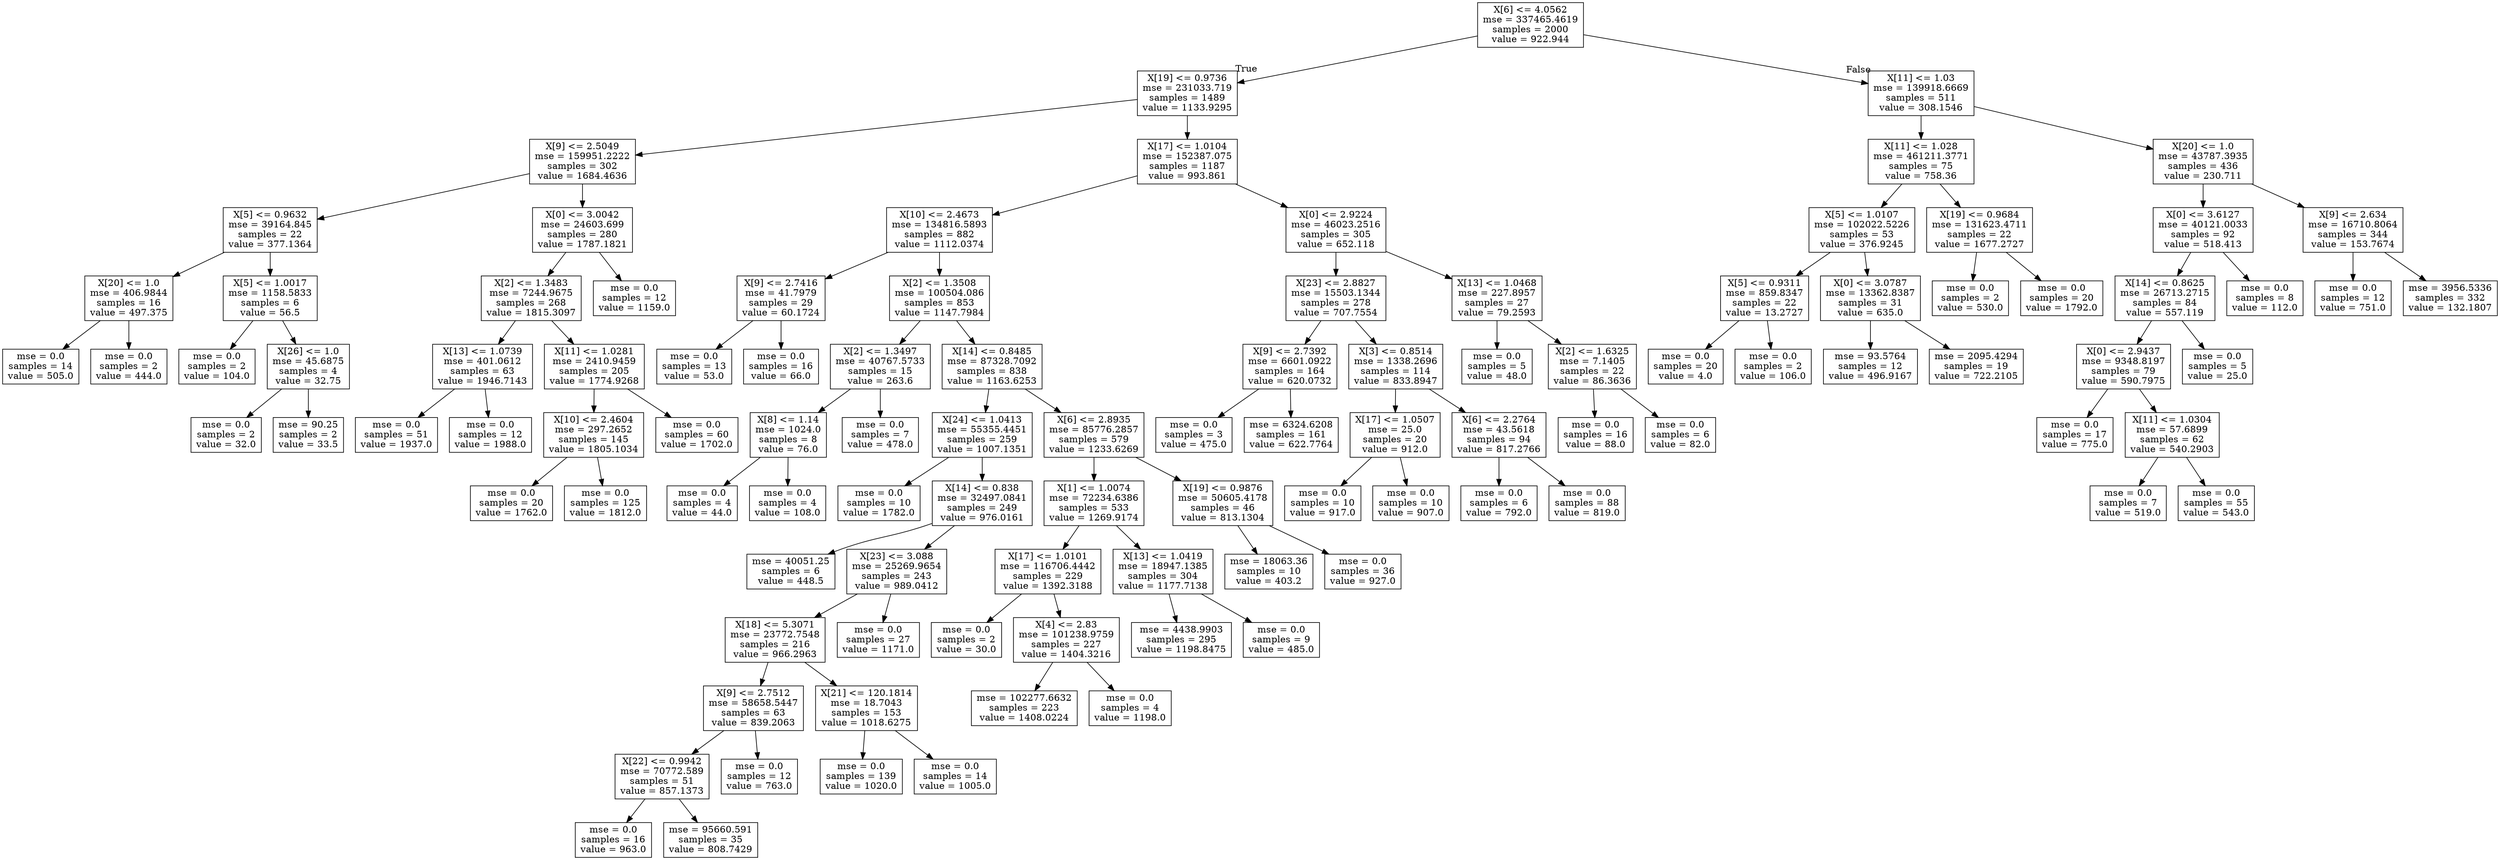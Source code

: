 digraph Tree {
node [shape=box] ;
0 [label="X[6] <= 4.0562\nmse = 337465.4619\nsamples = 2000\nvalue = 922.944"] ;
1 [label="X[19] <= 0.9736\nmse = 231033.719\nsamples = 1489\nvalue = 1133.9295"] ;
0 -> 1 [labeldistance=2.5, labelangle=45, headlabel="True"] ;
2 [label="X[9] <= 2.5049\nmse = 159951.2222\nsamples = 302\nvalue = 1684.4636"] ;
1 -> 2 ;
3 [label="X[5] <= 0.9632\nmse = 39164.845\nsamples = 22\nvalue = 377.1364"] ;
2 -> 3 ;
4 [label="X[20] <= 1.0\nmse = 406.9844\nsamples = 16\nvalue = 497.375"] ;
3 -> 4 ;
5 [label="mse = 0.0\nsamples = 14\nvalue = 505.0"] ;
4 -> 5 ;
6 [label="mse = 0.0\nsamples = 2\nvalue = 444.0"] ;
4 -> 6 ;
7 [label="X[5] <= 1.0017\nmse = 1158.5833\nsamples = 6\nvalue = 56.5"] ;
3 -> 7 ;
8 [label="mse = 0.0\nsamples = 2\nvalue = 104.0"] ;
7 -> 8 ;
9 [label="X[26] <= 1.0\nmse = 45.6875\nsamples = 4\nvalue = 32.75"] ;
7 -> 9 ;
10 [label="mse = 0.0\nsamples = 2\nvalue = 32.0"] ;
9 -> 10 ;
11 [label="mse = 90.25\nsamples = 2\nvalue = 33.5"] ;
9 -> 11 ;
12 [label="X[0] <= 3.0042\nmse = 24603.699\nsamples = 280\nvalue = 1787.1821"] ;
2 -> 12 ;
13 [label="X[2] <= 1.3483\nmse = 7244.9675\nsamples = 268\nvalue = 1815.3097"] ;
12 -> 13 ;
14 [label="X[13] <= 1.0739\nmse = 401.0612\nsamples = 63\nvalue = 1946.7143"] ;
13 -> 14 ;
15 [label="mse = 0.0\nsamples = 51\nvalue = 1937.0"] ;
14 -> 15 ;
16 [label="mse = 0.0\nsamples = 12\nvalue = 1988.0"] ;
14 -> 16 ;
17 [label="X[11] <= 1.0281\nmse = 2410.9459\nsamples = 205\nvalue = 1774.9268"] ;
13 -> 17 ;
18 [label="X[10] <= 2.4604\nmse = 297.2652\nsamples = 145\nvalue = 1805.1034"] ;
17 -> 18 ;
19 [label="mse = 0.0\nsamples = 20\nvalue = 1762.0"] ;
18 -> 19 ;
20 [label="mse = 0.0\nsamples = 125\nvalue = 1812.0"] ;
18 -> 20 ;
21 [label="mse = 0.0\nsamples = 60\nvalue = 1702.0"] ;
17 -> 21 ;
22 [label="mse = 0.0\nsamples = 12\nvalue = 1159.0"] ;
12 -> 22 ;
23 [label="X[17] <= 1.0104\nmse = 152387.075\nsamples = 1187\nvalue = 993.861"] ;
1 -> 23 ;
24 [label="X[10] <= 2.4673\nmse = 134816.5893\nsamples = 882\nvalue = 1112.0374"] ;
23 -> 24 ;
25 [label="X[9] <= 2.7416\nmse = 41.7979\nsamples = 29\nvalue = 60.1724"] ;
24 -> 25 ;
26 [label="mse = 0.0\nsamples = 13\nvalue = 53.0"] ;
25 -> 26 ;
27 [label="mse = 0.0\nsamples = 16\nvalue = 66.0"] ;
25 -> 27 ;
28 [label="X[2] <= 1.3508\nmse = 100504.086\nsamples = 853\nvalue = 1147.7984"] ;
24 -> 28 ;
29 [label="X[2] <= 1.3497\nmse = 40767.5733\nsamples = 15\nvalue = 263.6"] ;
28 -> 29 ;
30 [label="X[8] <= 1.14\nmse = 1024.0\nsamples = 8\nvalue = 76.0"] ;
29 -> 30 ;
31 [label="mse = 0.0\nsamples = 4\nvalue = 44.0"] ;
30 -> 31 ;
32 [label="mse = 0.0\nsamples = 4\nvalue = 108.0"] ;
30 -> 32 ;
33 [label="mse = 0.0\nsamples = 7\nvalue = 478.0"] ;
29 -> 33 ;
34 [label="X[14] <= 0.8485\nmse = 87328.7092\nsamples = 838\nvalue = 1163.6253"] ;
28 -> 34 ;
35 [label="X[24] <= 1.0413\nmse = 55355.4451\nsamples = 259\nvalue = 1007.1351"] ;
34 -> 35 ;
36 [label="mse = 0.0\nsamples = 10\nvalue = 1782.0"] ;
35 -> 36 ;
37 [label="X[14] <= 0.838\nmse = 32497.0841\nsamples = 249\nvalue = 976.0161"] ;
35 -> 37 ;
38 [label="mse = 40051.25\nsamples = 6\nvalue = 448.5"] ;
37 -> 38 ;
39 [label="X[23] <= 3.088\nmse = 25269.9654\nsamples = 243\nvalue = 989.0412"] ;
37 -> 39 ;
40 [label="X[18] <= 5.3071\nmse = 23772.7548\nsamples = 216\nvalue = 966.2963"] ;
39 -> 40 ;
41 [label="X[9] <= 2.7512\nmse = 58658.5447\nsamples = 63\nvalue = 839.2063"] ;
40 -> 41 ;
42 [label="X[22] <= 0.9942\nmse = 70772.589\nsamples = 51\nvalue = 857.1373"] ;
41 -> 42 ;
43 [label="mse = 0.0\nsamples = 16\nvalue = 963.0"] ;
42 -> 43 ;
44 [label="mse = 95660.591\nsamples = 35\nvalue = 808.7429"] ;
42 -> 44 ;
45 [label="mse = 0.0\nsamples = 12\nvalue = 763.0"] ;
41 -> 45 ;
46 [label="X[21] <= 120.1814\nmse = 18.7043\nsamples = 153\nvalue = 1018.6275"] ;
40 -> 46 ;
47 [label="mse = 0.0\nsamples = 139\nvalue = 1020.0"] ;
46 -> 47 ;
48 [label="mse = 0.0\nsamples = 14\nvalue = 1005.0"] ;
46 -> 48 ;
49 [label="mse = 0.0\nsamples = 27\nvalue = 1171.0"] ;
39 -> 49 ;
50 [label="X[6] <= 2.8935\nmse = 85776.2857\nsamples = 579\nvalue = 1233.6269"] ;
34 -> 50 ;
51 [label="X[1] <= 1.0074\nmse = 72234.6386\nsamples = 533\nvalue = 1269.9174"] ;
50 -> 51 ;
52 [label="X[17] <= 1.0101\nmse = 116706.4442\nsamples = 229\nvalue = 1392.3188"] ;
51 -> 52 ;
53 [label="mse = 0.0\nsamples = 2\nvalue = 30.0"] ;
52 -> 53 ;
54 [label="X[4] <= 2.83\nmse = 101238.9759\nsamples = 227\nvalue = 1404.3216"] ;
52 -> 54 ;
55 [label="mse = 102277.6632\nsamples = 223\nvalue = 1408.0224"] ;
54 -> 55 ;
56 [label="mse = 0.0\nsamples = 4\nvalue = 1198.0"] ;
54 -> 56 ;
57 [label="X[13] <= 1.0419\nmse = 18947.1385\nsamples = 304\nvalue = 1177.7138"] ;
51 -> 57 ;
58 [label="mse = 4438.9903\nsamples = 295\nvalue = 1198.8475"] ;
57 -> 58 ;
59 [label="mse = 0.0\nsamples = 9\nvalue = 485.0"] ;
57 -> 59 ;
60 [label="X[19] <= 0.9876\nmse = 50605.4178\nsamples = 46\nvalue = 813.1304"] ;
50 -> 60 ;
61 [label="mse = 18063.36\nsamples = 10\nvalue = 403.2"] ;
60 -> 61 ;
62 [label="mse = 0.0\nsamples = 36\nvalue = 927.0"] ;
60 -> 62 ;
63 [label="X[0] <= 2.9224\nmse = 46023.2516\nsamples = 305\nvalue = 652.118"] ;
23 -> 63 ;
64 [label="X[23] <= 2.8827\nmse = 15503.1344\nsamples = 278\nvalue = 707.7554"] ;
63 -> 64 ;
65 [label="X[9] <= 2.7392\nmse = 6601.0922\nsamples = 164\nvalue = 620.0732"] ;
64 -> 65 ;
66 [label="mse = 0.0\nsamples = 3\nvalue = 475.0"] ;
65 -> 66 ;
67 [label="mse = 6324.6208\nsamples = 161\nvalue = 622.7764"] ;
65 -> 67 ;
68 [label="X[3] <= 0.8514\nmse = 1338.2696\nsamples = 114\nvalue = 833.8947"] ;
64 -> 68 ;
69 [label="X[17] <= 1.0507\nmse = 25.0\nsamples = 20\nvalue = 912.0"] ;
68 -> 69 ;
70 [label="mse = 0.0\nsamples = 10\nvalue = 917.0"] ;
69 -> 70 ;
71 [label="mse = 0.0\nsamples = 10\nvalue = 907.0"] ;
69 -> 71 ;
72 [label="X[6] <= 2.2764\nmse = 43.5618\nsamples = 94\nvalue = 817.2766"] ;
68 -> 72 ;
73 [label="mse = 0.0\nsamples = 6\nvalue = 792.0"] ;
72 -> 73 ;
74 [label="mse = 0.0\nsamples = 88\nvalue = 819.0"] ;
72 -> 74 ;
75 [label="X[13] <= 1.0468\nmse = 227.8957\nsamples = 27\nvalue = 79.2593"] ;
63 -> 75 ;
76 [label="mse = 0.0\nsamples = 5\nvalue = 48.0"] ;
75 -> 76 ;
77 [label="X[2] <= 1.6325\nmse = 7.1405\nsamples = 22\nvalue = 86.3636"] ;
75 -> 77 ;
78 [label="mse = 0.0\nsamples = 16\nvalue = 88.0"] ;
77 -> 78 ;
79 [label="mse = 0.0\nsamples = 6\nvalue = 82.0"] ;
77 -> 79 ;
80 [label="X[11] <= 1.03\nmse = 139918.6669\nsamples = 511\nvalue = 308.1546"] ;
0 -> 80 [labeldistance=2.5, labelangle=-45, headlabel="False"] ;
81 [label="X[11] <= 1.028\nmse = 461211.3771\nsamples = 75\nvalue = 758.36"] ;
80 -> 81 ;
82 [label="X[5] <= 1.0107\nmse = 102022.5226\nsamples = 53\nvalue = 376.9245"] ;
81 -> 82 ;
83 [label="X[5] <= 0.9311\nmse = 859.8347\nsamples = 22\nvalue = 13.2727"] ;
82 -> 83 ;
84 [label="mse = 0.0\nsamples = 20\nvalue = 4.0"] ;
83 -> 84 ;
85 [label="mse = 0.0\nsamples = 2\nvalue = 106.0"] ;
83 -> 85 ;
86 [label="X[0] <= 3.0787\nmse = 13362.8387\nsamples = 31\nvalue = 635.0"] ;
82 -> 86 ;
87 [label="mse = 93.5764\nsamples = 12\nvalue = 496.9167"] ;
86 -> 87 ;
88 [label="mse = 2095.4294\nsamples = 19\nvalue = 722.2105"] ;
86 -> 88 ;
89 [label="X[19] <= 0.9684\nmse = 131623.4711\nsamples = 22\nvalue = 1677.2727"] ;
81 -> 89 ;
90 [label="mse = 0.0\nsamples = 2\nvalue = 530.0"] ;
89 -> 90 ;
91 [label="mse = 0.0\nsamples = 20\nvalue = 1792.0"] ;
89 -> 91 ;
92 [label="X[20] <= 1.0\nmse = 43787.3935\nsamples = 436\nvalue = 230.711"] ;
80 -> 92 ;
93 [label="X[0] <= 3.6127\nmse = 40121.0033\nsamples = 92\nvalue = 518.413"] ;
92 -> 93 ;
94 [label="X[14] <= 0.8625\nmse = 26713.2715\nsamples = 84\nvalue = 557.119"] ;
93 -> 94 ;
95 [label="X[0] <= 2.9437\nmse = 9348.8197\nsamples = 79\nvalue = 590.7975"] ;
94 -> 95 ;
96 [label="mse = 0.0\nsamples = 17\nvalue = 775.0"] ;
95 -> 96 ;
97 [label="X[11] <= 1.0304\nmse = 57.6899\nsamples = 62\nvalue = 540.2903"] ;
95 -> 97 ;
98 [label="mse = 0.0\nsamples = 7\nvalue = 519.0"] ;
97 -> 98 ;
99 [label="mse = 0.0\nsamples = 55\nvalue = 543.0"] ;
97 -> 99 ;
100 [label="mse = 0.0\nsamples = 5\nvalue = 25.0"] ;
94 -> 100 ;
101 [label="mse = 0.0\nsamples = 8\nvalue = 112.0"] ;
93 -> 101 ;
102 [label="X[9] <= 2.634\nmse = 16710.8064\nsamples = 344\nvalue = 153.7674"] ;
92 -> 102 ;
103 [label="mse = 0.0\nsamples = 12\nvalue = 751.0"] ;
102 -> 103 ;
104 [label="mse = 3956.5336\nsamples = 332\nvalue = 132.1807"] ;
102 -> 104 ;
}